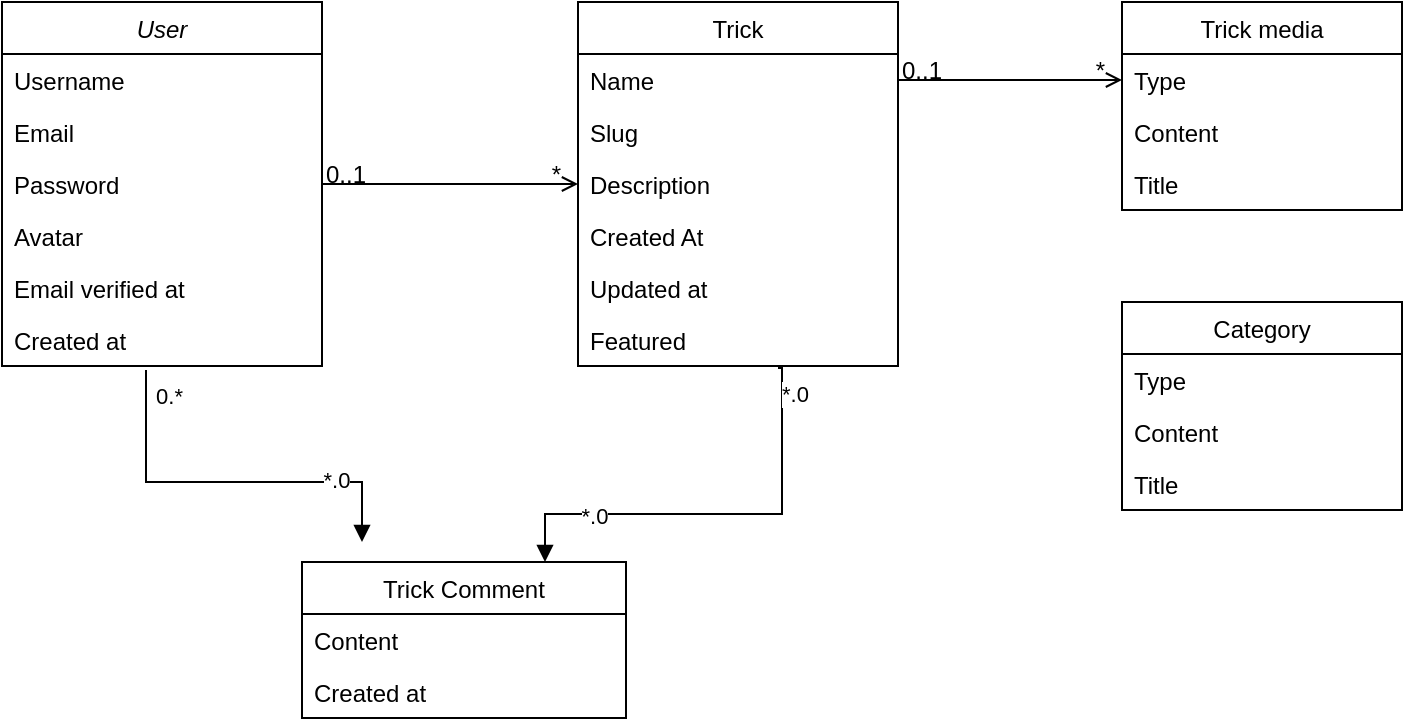 <mxfile version="20.8.16" type="device"><diagram id="C5RBs43oDa-KdzZeNtuy" name="Page-1"><mxGraphModel dx="1482" dy="878" grid="1" gridSize="10" guides="1" tooltips="1" connect="1" arrows="1" fold="1" page="1" pageScale="1" pageWidth="827" pageHeight="1169" math="0" shadow="0"><root><mxCell id="WIyWlLk6GJQsqaUBKTNV-0"/><mxCell id="WIyWlLk6GJQsqaUBKTNV-1" parent="WIyWlLk6GJQsqaUBKTNV-0"/><mxCell id="zkfFHV4jXpPFQw0GAbJ--0" value="User" style="swimlane;fontStyle=2;align=center;verticalAlign=top;childLayout=stackLayout;horizontal=1;startSize=26;horizontalStack=0;resizeParent=1;resizeLast=0;collapsible=1;marginBottom=0;rounded=0;shadow=0;strokeWidth=1;" parent="WIyWlLk6GJQsqaUBKTNV-1" vertex="1"><mxGeometry x="220" y="120" width="160" height="182" as="geometry"><mxRectangle x="230" y="140" width="160" height="26" as="alternateBounds"/></mxGeometry></mxCell><mxCell id="zkfFHV4jXpPFQw0GAbJ--1" value="Username" style="text;align=left;verticalAlign=top;spacingLeft=4;spacingRight=4;overflow=hidden;rotatable=0;points=[[0,0.5],[1,0.5]];portConstraint=eastwest;" parent="zkfFHV4jXpPFQw0GAbJ--0" vertex="1"><mxGeometry y="26" width="160" height="26" as="geometry"/></mxCell><mxCell id="zkfFHV4jXpPFQw0GAbJ--2" value="Email" style="text;align=left;verticalAlign=top;spacingLeft=4;spacingRight=4;overflow=hidden;rotatable=0;points=[[0,0.5],[1,0.5]];portConstraint=eastwest;rounded=0;shadow=0;html=0;" parent="zkfFHV4jXpPFQw0GAbJ--0" vertex="1"><mxGeometry y="52" width="160" height="26" as="geometry"/></mxCell><mxCell id="rHcgkhVTz3Xb1lLfJXO6-1" value="Password" style="text;align=left;verticalAlign=top;spacingLeft=4;spacingRight=4;overflow=hidden;rotatable=0;points=[[0,0.5],[1,0.5]];portConstraint=eastwest;rounded=0;shadow=0;html=0;" vertex="1" parent="zkfFHV4jXpPFQw0GAbJ--0"><mxGeometry y="78" width="160" height="26" as="geometry"/></mxCell><mxCell id="rHcgkhVTz3Xb1lLfJXO6-2" value="Avatar" style="text;align=left;verticalAlign=top;spacingLeft=4;spacingRight=4;overflow=hidden;rotatable=0;points=[[0,0.5],[1,0.5]];portConstraint=eastwest;rounded=0;shadow=0;html=0;" vertex="1" parent="zkfFHV4jXpPFQw0GAbJ--0"><mxGeometry y="104" width="160" height="26" as="geometry"/></mxCell><mxCell id="rHcgkhVTz3Xb1lLfJXO6-8" value="Email verified at" style="text;align=left;verticalAlign=top;spacingLeft=4;spacingRight=4;overflow=hidden;rotatable=0;points=[[0,0.5],[1,0.5]];portConstraint=eastwest;rounded=0;shadow=0;html=0;" vertex="1" parent="zkfFHV4jXpPFQw0GAbJ--0"><mxGeometry y="130" width="160" height="26" as="geometry"/></mxCell><mxCell id="rHcgkhVTz3Xb1lLfJXO6-9" value="Created at" style="text;align=left;verticalAlign=top;spacingLeft=4;spacingRight=4;overflow=hidden;rotatable=0;points=[[0,0.5],[1,0.5]];portConstraint=eastwest;rounded=0;shadow=0;html=0;" vertex="1" parent="zkfFHV4jXpPFQw0GAbJ--0"><mxGeometry y="156" width="160" height="26" as="geometry"/></mxCell><mxCell id="zkfFHV4jXpPFQw0GAbJ--17" value="Trick" style="swimlane;fontStyle=0;align=center;verticalAlign=top;childLayout=stackLayout;horizontal=1;startSize=26;horizontalStack=0;resizeParent=1;resizeLast=0;collapsible=1;marginBottom=0;rounded=0;shadow=0;strokeWidth=1;" parent="WIyWlLk6GJQsqaUBKTNV-1" vertex="1"><mxGeometry x="508" y="120" width="160" height="182" as="geometry"><mxRectangle x="550" y="140" width="160" height="26" as="alternateBounds"/></mxGeometry></mxCell><mxCell id="zkfFHV4jXpPFQw0GAbJ--18" value="Name" style="text;align=left;verticalAlign=top;spacingLeft=4;spacingRight=4;overflow=hidden;rotatable=0;points=[[0,0.5],[1,0.5]];portConstraint=eastwest;" parent="zkfFHV4jXpPFQw0GAbJ--17" vertex="1"><mxGeometry y="26" width="160" height="26" as="geometry"/></mxCell><mxCell id="zkfFHV4jXpPFQw0GAbJ--19" value="Slug" style="text;align=left;verticalAlign=top;spacingLeft=4;spacingRight=4;overflow=hidden;rotatable=0;points=[[0,0.5],[1,0.5]];portConstraint=eastwest;rounded=0;shadow=0;html=0;" parent="zkfFHV4jXpPFQw0GAbJ--17" vertex="1"><mxGeometry y="52" width="160" height="26" as="geometry"/></mxCell><mxCell id="zkfFHV4jXpPFQw0GAbJ--20" value="Description" style="text;align=left;verticalAlign=top;spacingLeft=4;spacingRight=4;overflow=hidden;rotatable=0;points=[[0,0.5],[1,0.5]];portConstraint=eastwest;rounded=0;shadow=0;html=0;" parent="zkfFHV4jXpPFQw0GAbJ--17" vertex="1"><mxGeometry y="78" width="160" height="26" as="geometry"/></mxCell><mxCell id="zkfFHV4jXpPFQw0GAbJ--21" value="Created At" style="text;align=left;verticalAlign=top;spacingLeft=4;spacingRight=4;overflow=hidden;rotatable=0;points=[[0,0.5],[1,0.5]];portConstraint=eastwest;rounded=0;shadow=0;html=0;" parent="zkfFHV4jXpPFQw0GAbJ--17" vertex="1"><mxGeometry y="104" width="160" height="26" as="geometry"/></mxCell><mxCell id="zkfFHV4jXpPFQw0GAbJ--22" value="Updated at" style="text;align=left;verticalAlign=top;spacingLeft=4;spacingRight=4;overflow=hidden;rotatable=0;points=[[0,0.5],[1,0.5]];portConstraint=eastwest;rounded=0;shadow=0;html=0;" parent="zkfFHV4jXpPFQw0GAbJ--17" vertex="1"><mxGeometry y="130" width="160" height="26" as="geometry"/></mxCell><mxCell id="rHcgkhVTz3Xb1lLfJXO6-11" value="Featured" style="text;align=left;verticalAlign=top;spacingLeft=4;spacingRight=4;overflow=hidden;rotatable=0;points=[[0,0.5],[1,0.5]];portConstraint=eastwest;rounded=0;shadow=0;html=0;" vertex="1" parent="zkfFHV4jXpPFQw0GAbJ--17"><mxGeometry y="156" width="160" height="26" as="geometry"/></mxCell><mxCell id="zkfFHV4jXpPFQw0GAbJ--26" value="" style="endArrow=open;shadow=0;strokeWidth=1;rounded=0;endFill=1;edgeStyle=elbowEdgeStyle;elbow=vertical;" parent="WIyWlLk6GJQsqaUBKTNV-1" source="zkfFHV4jXpPFQw0GAbJ--0" target="zkfFHV4jXpPFQw0GAbJ--17" edge="1"><mxGeometry x="0.5" y="41" relative="1" as="geometry"><mxPoint x="380" y="192" as="sourcePoint"/><mxPoint x="540" y="192" as="targetPoint"/><mxPoint x="-40" y="32" as="offset"/></mxGeometry></mxCell><mxCell id="zkfFHV4jXpPFQw0GAbJ--27" value="0..1" style="resizable=0;align=left;verticalAlign=bottom;labelBackgroundColor=none;fontSize=12;" parent="zkfFHV4jXpPFQw0GAbJ--26" connectable="0" vertex="1"><mxGeometry x="-1" relative="1" as="geometry"><mxPoint y="4" as="offset"/></mxGeometry></mxCell><mxCell id="zkfFHV4jXpPFQw0GAbJ--28" value="*" style="resizable=0;align=right;verticalAlign=bottom;labelBackgroundColor=none;fontSize=12;" parent="zkfFHV4jXpPFQw0GAbJ--26" connectable="0" vertex="1"><mxGeometry x="1" relative="1" as="geometry"><mxPoint x="-7" y="4" as="offset"/></mxGeometry></mxCell><mxCell id="rHcgkhVTz3Xb1lLfJXO6-13" value="Trick Comment" style="swimlane;fontStyle=0;childLayout=stackLayout;horizontal=1;startSize=26;fillColor=none;horizontalStack=0;resizeParent=1;resizeParentMax=0;resizeLast=0;collapsible=1;marginBottom=0;" vertex="1" parent="WIyWlLk6GJQsqaUBKTNV-1"><mxGeometry x="370" y="400" width="162" height="78" as="geometry"/></mxCell><mxCell id="rHcgkhVTz3Xb1lLfJXO6-14" value="Content" style="text;strokeColor=none;fillColor=none;align=left;verticalAlign=top;spacingLeft=4;spacingRight=4;overflow=hidden;rotatable=0;points=[[0,0.5],[1,0.5]];portConstraint=eastwest;" vertex="1" parent="rHcgkhVTz3Xb1lLfJXO6-13"><mxGeometry y="26" width="162" height="26" as="geometry"/></mxCell><mxCell id="rHcgkhVTz3Xb1lLfJXO6-15" value="Created at" style="text;strokeColor=none;fillColor=none;align=left;verticalAlign=top;spacingLeft=4;spacingRight=4;overflow=hidden;rotatable=0;points=[[0,0.5],[1,0.5]];portConstraint=eastwest;" vertex="1" parent="rHcgkhVTz3Xb1lLfJXO6-13"><mxGeometry y="52" width="162" height="26" as="geometry"/></mxCell><mxCell id="rHcgkhVTz3Xb1lLfJXO6-17" value="&amp;nbsp;0.*" style="endArrow=block;endFill=1;html=1;edgeStyle=orthogonalEdgeStyle;align=left;verticalAlign=top;rounded=0;exitX=0.45;exitY=1.077;exitDx=0;exitDy=0;exitPerimeter=0;" edge="1" parent="WIyWlLk6GJQsqaUBKTNV-1" source="rHcgkhVTz3Xb1lLfJXO6-9"><mxGeometry x="-1" relative="1" as="geometry"><mxPoint x="300" y="380" as="sourcePoint"/><mxPoint x="400" y="390" as="targetPoint"/><Array as="points"><mxPoint x="292" y="360"/><mxPoint x="400" y="360"/></Array><mxPoint as="offset"/></mxGeometry></mxCell><mxCell id="rHcgkhVTz3Xb1lLfJXO6-19" value="*.0" style="edgeLabel;html=1;align=center;verticalAlign=middle;resizable=0;points=[];" vertex="1" connectable="0" parent="rHcgkhVTz3Xb1lLfJXO6-17"><mxGeometry x="0.557" y="1" relative="1" as="geometry"><mxPoint as="offset"/></mxGeometry></mxCell><mxCell id="rHcgkhVTz3Xb1lLfJXO6-20" value="*.0" style="endArrow=block;endFill=1;html=1;edgeStyle=orthogonalEdgeStyle;align=left;verticalAlign=top;rounded=0;exitX=0.625;exitY=1.038;exitDx=0;exitDy=0;exitPerimeter=0;entryX=0.75;entryY=0;entryDx=0;entryDy=0;" edge="1" parent="WIyWlLk6GJQsqaUBKTNV-1" source="rHcgkhVTz3Xb1lLfJXO6-11" target="rHcgkhVTz3Xb1lLfJXO6-13"><mxGeometry x="-1" relative="1" as="geometry"><mxPoint x="610" y="320.002" as="sourcePoint"/><mxPoint x="718" y="406" as="targetPoint"/><Array as="points"><mxPoint x="610" y="303"/><mxPoint x="610" y="376"/><mxPoint x="492" y="376"/></Array><mxPoint as="offset"/></mxGeometry></mxCell><mxCell id="rHcgkhVTz3Xb1lLfJXO6-21" value="*.0" style="edgeLabel;html=1;align=center;verticalAlign=middle;resizable=0;points=[];" vertex="1" connectable="0" parent="rHcgkhVTz3Xb1lLfJXO6-20"><mxGeometry x="0.557" y="1" relative="1" as="geometry"><mxPoint as="offset"/></mxGeometry></mxCell><mxCell id="rHcgkhVTz3Xb1lLfJXO6-22" value="Trick media" style="swimlane;fontStyle=0;childLayout=stackLayout;horizontal=1;startSize=26;fillColor=none;horizontalStack=0;resizeParent=1;resizeParentMax=0;resizeLast=0;collapsible=1;marginBottom=0;" vertex="1" parent="WIyWlLk6GJQsqaUBKTNV-1"><mxGeometry x="780" y="120" width="140" height="104" as="geometry"/></mxCell><mxCell id="rHcgkhVTz3Xb1lLfJXO6-23" value="Type    " style="text;strokeColor=none;fillColor=none;align=left;verticalAlign=top;spacingLeft=4;spacingRight=4;overflow=hidden;rotatable=0;points=[[0,0.5],[1,0.5]];portConstraint=eastwest;" vertex="1" parent="rHcgkhVTz3Xb1lLfJXO6-22"><mxGeometry y="26" width="140" height="26" as="geometry"/></mxCell><mxCell id="rHcgkhVTz3Xb1lLfJXO6-24" value="Content" style="text;strokeColor=none;fillColor=none;align=left;verticalAlign=top;spacingLeft=4;spacingRight=4;overflow=hidden;rotatable=0;points=[[0,0.5],[1,0.5]];portConstraint=eastwest;" vertex="1" parent="rHcgkhVTz3Xb1lLfJXO6-22"><mxGeometry y="52" width="140" height="26" as="geometry"/></mxCell><mxCell id="rHcgkhVTz3Xb1lLfJXO6-25" value="Title" style="text;strokeColor=none;fillColor=none;align=left;verticalAlign=top;spacingLeft=4;spacingRight=4;overflow=hidden;rotatable=0;points=[[0,0.5],[1,0.5]];portConstraint=eastwest;" vertex="1" parent="rHcgkhVTz3Xb1lLfJXO6-22"><mxGeometry y="78" width="140" height="26" as="geometry"/></mxCell><mxCell id="rHcgkhVTz3Xb1lLfJXO6-26" value="" style="endArrow=open;shadow=0;strokeWidth=1;rounded=0;endFill=1;edgeStyle=elbowEdgeStyle;elbow=vertical;exitX=1;exitY=0.5;exitDx=0;exitDy=0;entryX=0;entryY=0.5;entryDx=0;entryDy=0;" edge="1" parent="WIyWlLk6GJQsqaUBKTNV-1" source="zkfFHV4jXpPFQw0GAbJ--18" target="rHcgkhVTz3Xb1lLfJXO6-23"><mxGeometry x="0.5" y="41" relative="1" as="geometry"><mxPoint x="720" y="200" as="sourcePoint"/><mxPoint x="848" y="200" as="targetPoint"/><mxPoint x="-40" y="32" as="offset"/></mxGeometry></mxCell><mxCell id="rHcgkhVTz3Xb1lLfJXO6-27" value="0..1" style="resizable=0;align=left;verticalAlign=bottom;labelBackgroundColor=none;fontSize=12;" connectable="0" vertex="1" parent="rHcgkhVTz3Xb1lLfJXO6-26"><mxGeometry x="-1" relative="1" as="geometry"><mxPoint y="4" as="offset"/></mxGeometry></mxCell><mxCell id="rHcgkhVTz3Xb1lLfJXO6-28" value="*" style="resizable=0;align=right;verticalAlign=bottom;labelBackgroundColor=none;fontSize=12;" connectable="0" vertex="1" parent="rHcgkhVTz3Xb1lLfJXO6-26"><mxGeometry x="1" relative="1" as="geometry"><mxPoint x="-7" y="4" as="offset"/></mxGeometry></mxCell><mxCell id="rHcgkhVTz3Xb1lLfJXO6-29" value="Category" style="swimlane;fontStyle=0;childLayout=stackLayout;horizontal=1;startSize=26;fillColor=none;horizontalStack=0;resizeParent=1;resizeParentMax=0;resizeLast=0;collapsible=1;marginBottom=0;" vertex="1" parent="WIyWlLk6GJQsqaUBKTNV-1"><mxGeometry x="780" y="270" width="140" height="104" as="geometry"/></mxCell><mxCell id="rHcgkhVTz3Xb1lLfJXO6-30" value="Type    " style="text;strokeColor=none;fillColor=none;align=left;verticalAlign=top;spacingLeft=4;spacingRight=4;overflow=hidden;rotatable=0;points=[[0,0.5],[1,0.5]];portConstraint=eastwest;" vertex="1" parent="rHcgkhVTz3Xb1lLfJXO6-29"><mxGeometry y="26" width="140" height="26" as="geometry"/></mxCell><mxCell id="rHcgkhVTz3Xb1lLfJXO6-31" value="Content" style="text;strokeColor=none;fillColor=none;align=left;verticalAlign=top;spacingLeft=4;spacingRight=4;overflow=hidden;rotatable=0;points=[[0,0.5],[1,0.5]];portConstraint=eastwest;" vertex="1" parent="rHcgkhVTz3Xb1lLfJXO6-29"><mxGeometry y="52" width="140" height="26" as="geometry"/></mxCell><mxCell id="rHcgkhVTz3Xb1lLfJXO6-32" value="Title" style="text;strokeColor=none;fillColor=none;align=left;verticalAlign=top;spacingLeft=4;spacingRight=4;overflow=hidden;rotatable=0;points=[[0,0.5],[1,0.5]];portConstraint=eastwest;" vertex="1" parent="rHcgkhVTz3Xb1lLfJXO6-29"><mxGeometry y="78" width="140" height="26" as="geometry"/></mxCell></root></mxGraphModel></diagram></mxfile>